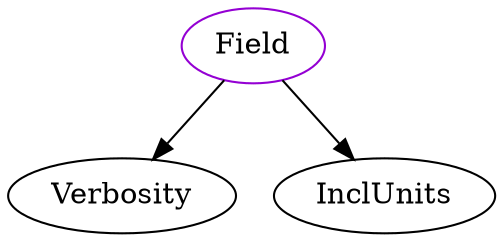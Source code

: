 digraph field{
Field -> Verbosity;
Field -> InclUnits;
Field	[shape=oval, color=darkviolet, label="Field"];
}
